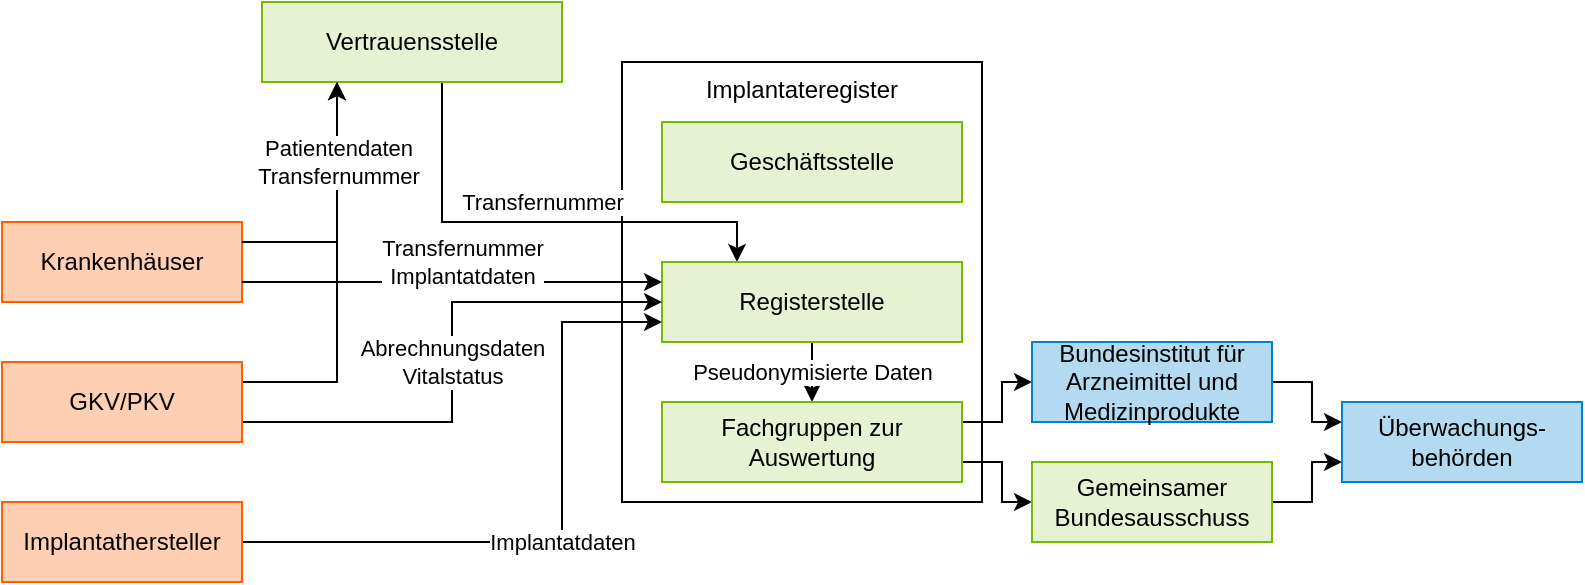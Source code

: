 <mxfile pages="1" version="11.2.8" type="github"><diagram id="qLmVvduNFpxU8HbFds7U" name="Page-1"><mxGraphModel dx="1408" dy="707" grid="1" gridSize="10" guides="1" tooltips="1" connect="1" arrows="1" fold="1" page="1" pageScale="1" pageWidth="827" pageHeight="1169" math="0" shadow="0"><root><mxCell id="0"/><mxCell id="1" parent="0"/><mxCell id="0zccK6nnaIk9sicrbcyQ-17" value="Implantateregister" style="rounded=0;whiteSpace=wrap;html=1;verticalAlign=top;" vertex="1" parent="1"><mxGeometry x="370" y="70" width="180" height="220" as="geometry"/></mxCell><mxCell id="0zccK6nnaIk9sicrbcyQ-31" value="Transfernummer&lt;font color=&quot;#ff0000&quot;&gt;&lt;br&gt;&lt;/font&gt;" style="edgeStyle=orthogonalEdgeStyle;rounded=0;orthogonalLoop=1;jettySize=auto;html=1;exitX=0.5;exitY=1;exitDx=0;exitDy=0;entryX=0.25;entryY=0;entryDx=0;entryDy=0;" edge="1" parent="1" source="0zccK6nnaIk9sicrbcyQ-1" target="0zccK6nnaIk9sicrbcyQ-3"><mxGeometry x="0.067" y="10" relative="1" as="geometry"><Array as="points"><mxPoint x="280" y="80"/><mxPoint x="280" y="150"/><mxPoint x="428" y="150"/></Array><mxPoint as="offset"/></mxGeometry></mxCell><mxCell id="0zccK6nnaIk9sicrbcyQ-1" value="Vertrauensstelle" style="rounded=0;whiteSpace=wrap;html=1;fillColor=#e7f2d3;strokeColor=#76B900;fontColor=#000000;" vertex="1" parent="1"><mxGeometry x="190" y="40" width="150" height="40" as="geometry"/></mxCell><mxCell id="0zccK6nnaIk9sicrbcyQ-2" value="Geschäftsstelle" style="rounded=0;whiteSpace=wrap;html=1;fillColor=#e7f2d3;strokeColor=#76B900;fontColor=#000000;" vertex="1" parent="1"><mxGeometry x="390" y="100" width="150" height="40" as="geometry"/></mxCell><mxCell id="0zccK6nnaIk9sicrbcyQ-21" value="Pseudonymisierte Daten" style="edgeStyle=orthogonalEdgeStyle;rounded=0;orthogonalLoop=1;jettySize=auto;html=1;exitX=0.5;exitY=1;exitDx=0;exitDy=0;entryX=0.5;entryY=0;entryDx=0;entryDy=0;" edge="1" parent="1" source="0zccK6nnaIk9sicrbcyQ-3" target="0zccK6nnaIk9sicrbcyQ-20"><mxGeometry relative="1" as="geometry"/></mxCell><mxCell id="0zccK6nnaIk9sicrbcyQ-3" value="Registerstelle" style="rounded=0;whiteSpace=wrap;html=1;fillColor=#e7f2d3;strokeColor=#76B900;fontColor=#000000;" vertex="1" parent="1"><mxGeometry x="390" y="170" width="150" height="40" as="geometry"/></mxCell><mxCell id="0zccK6nnaIk9sicrbcyQ-4" value="Krankenhäuser" style="rounded=0;whiteSpace=wrap;html=1;fillColor=#FFCFB3;strokeColor=#FF5F00;fontColor=#000000;" vertex="1" parent="1"><mxGeometry x="60" y="150" width="120" height="40" as="geometry"/></mxCell><mxCell id="0zccK6nnaIk9sicrbcyQ-6" style="edgeStyle=orthogonalEdgeStyle;rounded=0;orthogonalLoop=1;jettySize=auto;html=1;exitX=1;exitY=0.25;exitDx=0;exitDy=0;entryX=0.25;entryY=1;entryDx=0;entryDy=0;" edge="1" parent="1" source="0zccK6nnaIk9sicrbcyQ-5" target="0zccK6nnaIk9sicrbcyQ-1"><mxGeometry relative="1" as="geometry"/></mxCell><mxCell id="0zccK6nnaIk9sicrbcyQ-9" value="Abrechnungsdaten&lt;br&gt;Vitalstatus" style="edgeStyle=orthogonalEdgeStyle;rounded=0;orthogonalLoop=1;jettySize=auto;html=1;exitX=1;exitY=0.75;exitDx=0;exitDy=0;entryX=0;entryY=0.5;entryDx=0;entryDy=0;" edge="1" parent="1" source="0zccK6nnaIk9sicrbcyQ-5" target="0zccK6nnaIk9sicrbcyQ-3"><mxGeometry relative="1" as="geometry"/></mxCell><mxCell id="0zccK6nnaIk9sicrbcyQ-5" value="GKV/PKV" style="rounded=0;whiteSpace=wrap;html=1;fillColor=#FFCFB3;strokeColor=#FF5F00;fontColor=#000000;" vertex="1" parent="1"><mxGeometry x="60" y="220" width="120" height="40" as="geometry"/></mxCell><mxCell id="0zccK6nnaIk9sicrbcyQ-14" value="Implantatdaten" style="edgeStyle=orthogonalEdgeStyle;rounded=0;orthogonalLoop=1;jettySize=auto;html=1;exitX=1;exitY=0.5;exitDx=0;exitDy=0;entryX=0;entryY=0.75;entryDx=0;entryDy=0;" edge="1" parent="1" source="0zccK6nnaIk9sicrbcyQ-11" target="0zccK6nnaIk9sicrbcyQ-3"><mxGeometry relative="1" as="geometry"><Array as="points"><mxPoint x="340" y="310"/><mxPoint x="340" y="200"/></Array></mxGeometry></mxCell><mxCell id="0zccK6nnaIk9sicrbcyQ-11" value="Implantathersteller" style="rounded=0;whiteSpace=wrap;html=1;fillColor=#FFCFB3;strokeColor=#FF5F00;fontColor=#000000;" vertex="1" parent="1"><mxGeometry x="60" y="290" width="120" height="40" as="geometry"/></mxCell><mxCell id="0zccK6nnaIk9sicrbcyQ-25" style="edgeStyle=orthogonalEdgeStyle;rounded=0;orthogonalLoop=1;jettySize=auto;html=1;exitX=1;exitY=0.25;exitDx=0;exitDy=0;entryX=0;entryY=0.5;entryDx=0;entryDy=0;" edge="1" parent="1" source="0zccK6nnaIk9sicrbcyQ-20" target="0zccK6nnaIk9sicrbcyQ-22"><mxGeometry relative="1" as="geometry"/></mxCell><mxCell id="0zccK6nnaIk9sicrbcyQ-28" style="edgeStyle=orthogonalEdgeStyle;rounded=0;orthogonalLoop=1;jettySize=auto;html=1;exitX=1;exitY=0.75;exitDx=0;exitDy=0;entryX=0;entryY=0.5;entryDx=0;entryDy=0;" edge="1" parent="1" source="0zccK6nnaIk9sicrbcyQ-20" target="0zccK6nnaIk9sicrbcyQ-23"><mxGeometry relative="1" as="geometry"/></mxCell><mxCell id="0zccK6nnaIk9sicrbcyQ-20" value="Fachgruppen zur Auswertung" style="rounded=0;whiteSpace=wrap;html=1;fillColor=#e7f2d3;strokeColor=#76B900;fontColor=#000000;" vertex="1" parent="1"><mxGeometry x="390" y="240" width="150" height="40" as="geometry"/></mxCell><mxCell id="0zccK6nnaIk9sicrbcyQ-29" style="edgeStyle=orthogonalEdgeStyle;rounded=0;orthogonalLoop=1;jettySize=auto;html=1;exitX=1;exitY=0.5;exitDx=0;exitDy=0;entryX=0;entryY=0.25;entryDx=0;entryDy=0;" edge="1" parent="1" source="0zccK6nnaIk9sicrbcyQ-22" target="0zccK6nnaIk9sicrbcyQ-27"><mxGeometry relative="1" as="geometry"/></mxCell><mxCell id="0zccK6nnaIk9sicrbcyQ-22" value="Bundesinstitut für Arzneimittel und Medizinprodukte" style="rounded=0;whiteSpace=wrap;html=1;fillColor=#B3DAF1;strokeColor=#0082D1;fontColor=#000000;" vertex="1" parent="1"><mxGeometry x="575" y="210" width="120" height="40" as="geometry"/></mxCell><mxCell id="0zccK6nnaIk9sicrbcyQ-30" style="edgeStyle=orthogonalEdgeStyle;rounded=0;orthogonalLoop=1;jettySize=auto;html=1;exitX=1;exitY=0.5;exitDx=0;exitDy=0;entryX=0;entryY=0.75;entryDx=0;entryDy=0;" edge="1" parent="1" source="0zccK6nnaIk9sicrbcyQ-23" target="0zccK6nnaIk9sicrbcyQ-27"><mxGeometry relative="1" as="geometry"/></mxCell><mxCell id="0zccK6nnaIk9sicrbcyQ-23" value="Gemeinsamer Bundesausschuss" style="rounded=0;whiteSpace=wrap;html=1;fillColor=#e7f2d3;strokeColor=#76B900;fontColor=#000000;" vertex="1" parent="1"><mxGeometry x="575" y="270" width="120" height="40" as="geometry"/></mxCell><mxCell id="0zccK6nnaIk9sicrbcyQ-27" value="Überwachungs-behörden" style="rounded=0;whiteSpace=wrap;html=1;fillColor=#B3DAF1;strokeColor=#0082D1;fontColor=#000000;" vertex="1" parent="1"><mxGeometry x="730" y="240" width="120" height="40" as="geometry"/></mxCell><mxCell id="0zccK6nnaIk9sicrbcyQ-7" value="Patientendaten&lt;br&gt;Transfernummer" style="edgeStyle=orthogonalEdgeStyle;rounded=0;orthogonalLoop=1;jettySize=auto;html=1;exitX=1;exitY=0.25;exitDx=0;exitDy=0;entryX=0.25;entryY=1;entryDx=0;entryDy=0;" edge="1" parent="1" source="0zccK6nnaIk9sicrbcyQ-4" target="0zccK6nnaIk9sicrbcyQ-1"><mxGeometry x="0.375" relative="1" as="geometry"><mxPoint x="230" y="80" as="targetPoint"/><mxPoint as="offset"/></mxGeometry></mxCell><mxCell id="0zccK6nnaIk9sicrbcyQ-10" value="Transfernummer&lt;br&gt;Implantatdaten" style="edgeStyle=orthogonalEdgeStyle;rounded=0;orthogonalLoop=1;jettySize=auto;html=1;exitX=1;exitY=0.75;exitDx=0;exitDy=0;entryX=0;entryY=0.25;entryDx=0;entryDy=0;" edge="1" parent="1" source="0zccK6nnaIk9sicrbcyQ-4" target="0zccK6nnaIk9sicrbcyQ-3"><mxGeometry x="0.048" y="10" relative="1" as="geometry"><mxPoint as="offset"/></mxGeometry></mxCell><mxCell id="0zccK6nnaIk9sicrbcyQ-41" value="Patient" parent="0" visible="0"/><mxCell id="0zccK6nnaIk9sicrbcyQ-40" value="&lt;font color=&quot;#ff0000&quot;&gt;Auskunftsdaten&lt;/font&gt;" style="edgeStyle=orthogonalEdgeStyle;rounded=0;orthogonalLoop=1;jettySize=auto;html=1;exitX=1;exitY=0.5;exitDx=0;exitDy=0;strokeColor=#FF0000;" edge="1" parent="0zccK6nnaIk9sicrbcyQ-41" source="0zccK6nnaIk9sicrbcyQ-2" target="0zccK6nnaIk9sicrbcyQ-34"><mxGeometry relative="1" as="geometry"/></mxCell><mxCell id="0zccK6nnaIk9sicrbcyQ-34" value="Patient" style="shape=umlActor;verticalLabelPosition=bottom;labelBackgroundColor=#ffffff;verticalAlign=top;html=1;outlineConnect=0;strokeColor=#FF0000;fontColor=#FF0000;" vertex="1" parent="0zccK6nnaIk9sicrbcyQ-41"><mxGeometry x="680" y="30" width="30" height="60" as="geometry"/></mxCell><mxCell id="0zccK6nnaIk9sicrbcyQ-35" value="&lt;font color=&quot;#ff0000&quot;&gt;Auskunftsantrag&lt;/font&gt;" style="edgeStyle=orthogonalEdgeStyle;rounded=0;orthogonalLoop=1;jettySize=auto;html=1;exitX=0.5;exitY=0.5;exitDx=0;exitDy=0;exitPerimeter=0;entryX=1;entryY=0.5;entryDx=0;entryDy=0;strokeColor=#FF0000;" edge="1" parent="0zccK6nnaIk9sicrbcyQ-41" source="0zccK6nnaIk9sicrbcyQ-34" target="0zccK6nnaIk9sicrbcyQ-1"><mxGeometry relative="1" as="geometry"/></mxCell><mxCell id="0zccK6nnaIk9sicrbcyQ-38" value="&lt;font color=&quot;#ff0000&quot;&gt;Adresse,&lt;br&gt;Antragsnummer&lt;/font&gt;" style="edgeStyle=orthogonalEdgeStyle;rounded=0;orthogonalLoop=1;jettySize=auto;html=1;exitX=0.75;exitY=1;exitDx=0;exitDy=0;entryX=0;entryY=0.5;entryDx=0;entryDy=0;strokeColor=#FF0000;" edge="1" parent="0zccK6nnaIk9sicrbcyQ-41" source="0zccK6nnaIk9sicrbcyQ-1" target="0zccK6nnaIk9sicrbcyQ-2"><mxGeometry x="0.055" y="10" relative="1" as="geometry"><mxPoint as="offset"/></mxGeometry></mxCell><mxCell id="0zccK6nnaIk9sicrbcyQ-39" value="&lt;font color=&quot;#ff0000&quot;&gt;Antragsnummer&lt;br&gt;Auskunftsdaten&lt;/font&gt;" style="edgeStyle=orthogonalEdgeStyle;rounded=0;orthogonalLoop=1;jettySize=auto;html=1;exitX=0.75;exitY=0;exitDx=0;exitDy=0;entryX=0.75;entryY=1;entryDx=0;entryDy=0;strokeColor=#FF0000;" edge="1" parent="0zccK6nnaIk9sicrbcyQ-41" source="0zccK6nnaIk9sicrbcyQ-3" target="0zccK6nnaIk9sicrbcyQ-2"><mxGeometry relative="1" as="geometry"/></mxCell><mxCell id="0zccK6nnaIk9sicrbcyQ-44" value="Pseudonym&lt;br style=&quot;font-size: 11px;&quot;&gt;Antragsnummer" style="text;html=1;fontColor=#FF0000;align=center;fontSize=11;labelBackgroundColor=#ffffff;" vertex="1" parent="0zccK6nnaIk9sicrbcyQ-41"><mxGeometry x="264" y="138" width="120" height="30" as="geometry"/></mxCell></root></mxGraphModel></diagram></mxfile>